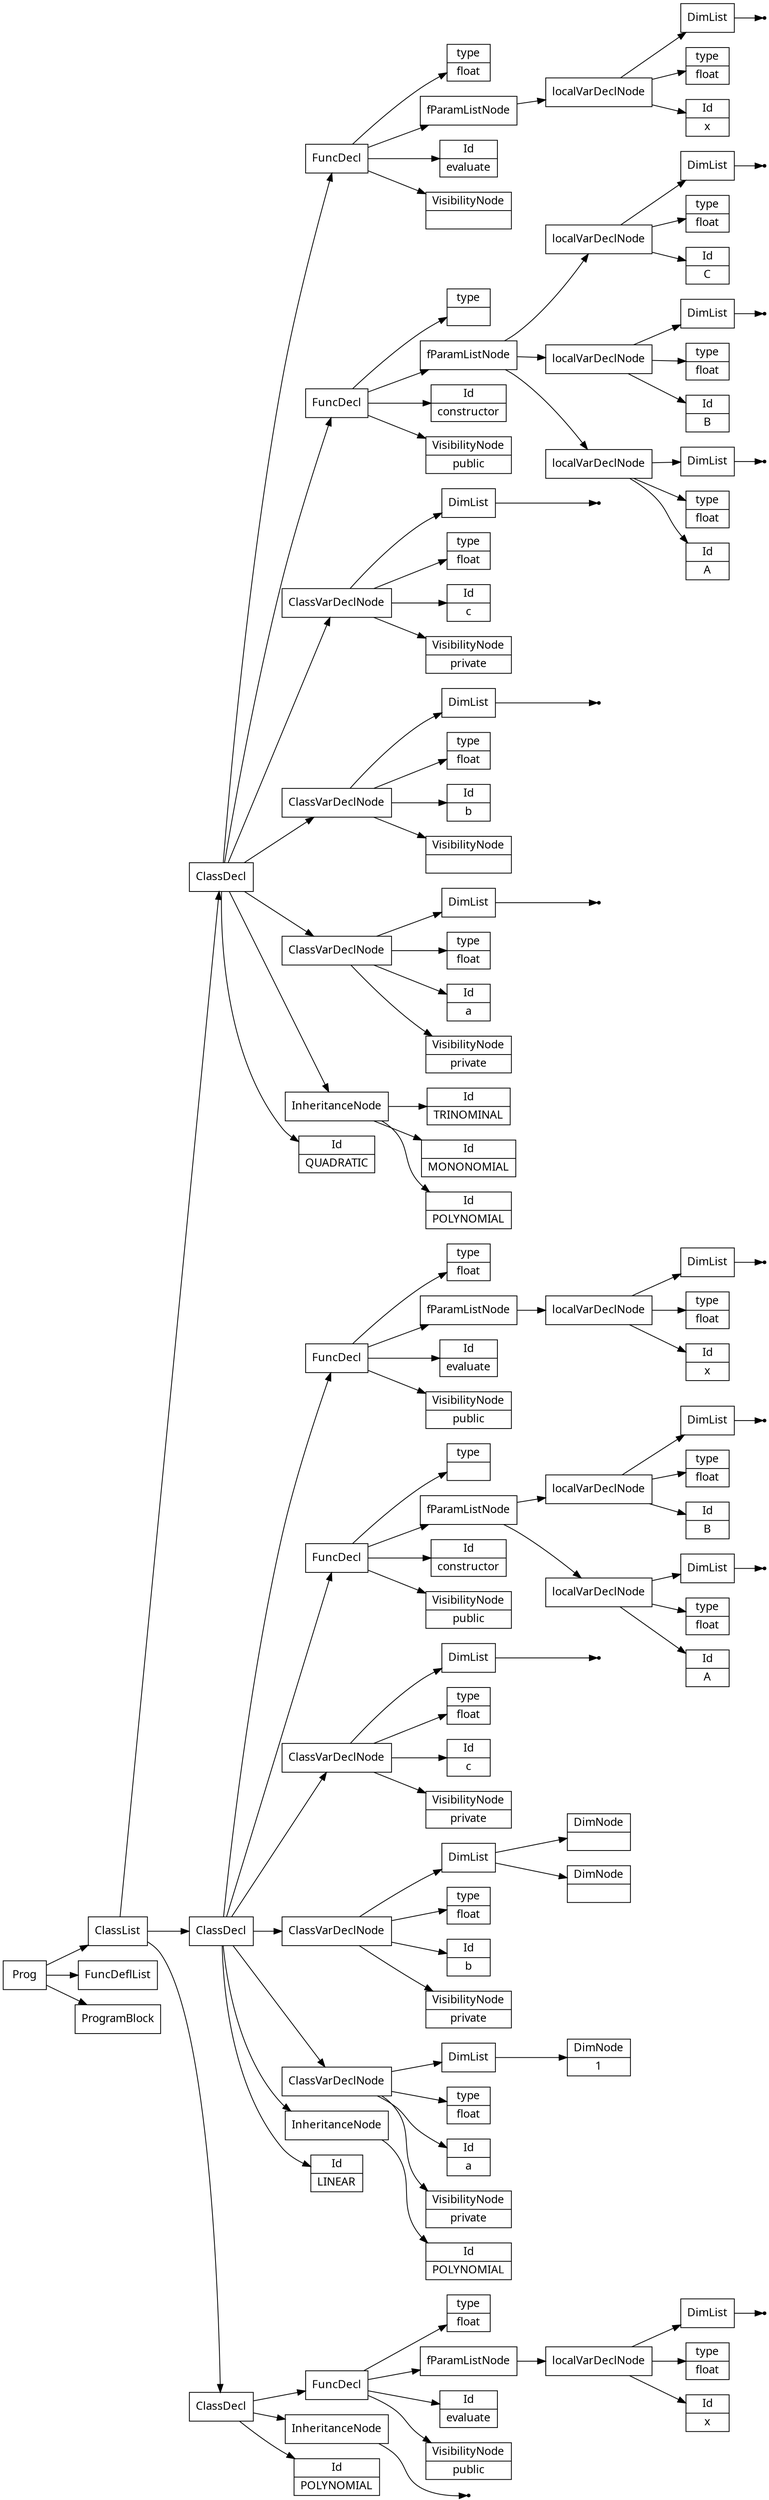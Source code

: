 digraph AST {
node [shape=record];
 node [fontname=Sans];charset="UTF-8" splines=true splines=spline rankdir =LR ordering="out"
0[label="Id|POLYNOMIAL"];
none2[shape="point"];
3[label="InheritanceNode"];
3->none2;
4[label="VisibilityNode|public"];
5[label="Id|evaluate"];
7[label="Id|x"];
8[label="type|float"];
none10[shape="point"];
11[label="DimList"];
11->none10;
12[label="localVarDeclNode"];
12->11;
12->8;
12->7;
13[label="fParamListNode"];
13->12;
14[label="type|float"];
15[label="FuncDecl"];
15->14;
15->13;
15->5;
15->4;
16[label="ClassDecl"];
16->15;
16->3;
16->0;
17[label="Id|LINEAR"];
19[label="Id|POLYNOMIAL"];
20[label="InheritanceNode"];
20->19;
21[label="VisibilityNode|private"];
22[label="Id|a"];
23[label="type|float"];
25[label="DimNode|1"];
26[label="DimList"];
26->25;
27[label="ClassVarDeclNode"];
27->26;
27->23;
27->22;
27->21;
28[label="VisibilityNode|private"];
29[label="Id|b"];
30[label="type|float"];
32[label="DimNode|"];
33[label="DimNode|"];
34[label="DimList"];
34->33;
34->32;
35[label="ClassVarDeclNode"];
35->34;
35->30;
35->29;
35->28;
36[label="VisibilityNode|private"];
37[label="Id|c"];
38[label="type|float"];
none40[shape="point"];
41[label="DimList"];
41->none40;
42[label="ClassVarDeclNode"];
42->41;
42->38;
42->37;
42->36;
43[label="VisibilityNode|public"];
44[label="Id|constructor"];
46[label="Id|A"];
47[label="type|float"];
none49[shape="point"];
50[label="DimList"];
50->none49;
51[label="localVarDeclNode"];
51->50;
51->47;
51->46;
52[label="Id|B"];
53[label="type|float"];
none55[shape="point"];
56[label="DimList"];
56->none55;
57[label="localVarDeclNode"];
57->56;
57->53;
57->52;
58[label="fParamListNode"];
58->57;
58->51;
59[label="type| "];
60[label="FuncDecl"];
60->59;
60->58;
60->44;
60->43;
61[label="VisibilityNode|public"];
62[label="Id|evaluate"];
64[label="Id|x"];
65[label="type|float"];
none67[shape="point"];
68[label="DimList"];
68->none67;
69[label="localVarDeclNode"];
69->68;
69->65;
69->64;
70[label="fParamListNode"];
70->69;
71[label="type|float"];
72[label="FuncDecl"];
72->71;
72->70;
72->62;
72->61;
73[label="ClassDecl"];
73->72;
73->60;
73->42;
73->35;
73->27;
73->20;
73->17;
74[label="Id|QUADRATIC"];
76[label="Id|POLYNOMIAL"];
77[label="Id|MONONOMIAL"];
78[label="Id|TRINOMINAL"];
79[label="InheritanceNode"];
79->78;
79->77;
79->76;
80[label="VisibilityNode|private"];
81[label="Id|a"];
82[label="type|float"];
none84[shape="point"];
85[label="DimList"];
85->none84;
86[label="ClassVarDeclNode"];
86->85;
86->82;
86->81;
86->80;
87[label="VisibilityNode|"];
88[label="Id|b"];
89[label="type|float"];
none91[shape="point"];
92[label="DimList"];
92->none91;
93[label="ClassVarDeclNode"];
93->92;
93->89;
93->88;
93->87;
94[label="VisibilityNode|private"];
95[label="Id|c"];
96[label="type|float"];
none98[shape="point"];
99[label="DimList"];
99->none98;
100[label="ClassVarDeclNode"];
100->99;
100->96;
100->95;
100->94;
101[label="VisibilityNode|public"];
102[label="Id|constructor"];
104[label="Id|A"];
105[label="type|float"];
none107[shape="point"];
108[label="DimList"];
108->none107;
109[label="localVarDeclNode"];
109->108;
109->105;
109->104;
110[label="Id|B"];
111[label="type|float"];
none113[shape="point"];
114[label="DimList"];
114->none113;
115[label="localVarDeclNode"];
115->114;
115->111;
115->110;
116[label="Id|C"];
117[label="type|float"];
none119[shape="point"];
120[label="DimList"];
120->none119;
121[label="localVarDeclNode"];
121->120;
121->117;
121->116;
122[label="fParamListNode"];
122->121;
122->115;
122->109;
123[label="type| "];
124[label="FuncDecl"];
124->123;
124->122;
124->102;
124->101;
125[label="VisibilityNode|"];
126[label="Id|evaluate"];
128[label="Id|x"];
129[label="type|float"];
none131[shape="point"];
132[label="DimList"];
132->none131;
133[label="localVarDeclNode"];
133->132;
133->129;
133->128;
134[label="fParamListNode"];
134->133;
135[label="type|float"];
136[label="FuncDecl"];
136->135;
136->134;
136->126;
136->125;
137[label="ClassDecl"];
137->136;
137->124;
137->100;
137->93;
137->86;
137->79;
137->74;
138[label="ClassList"];
139[label="FuncDeflList"];
140[label="Prog"];
141[label="ProgramBlock"];
138->137;
138->73;
138->16;
140->138;
140->139;
140->141;
}